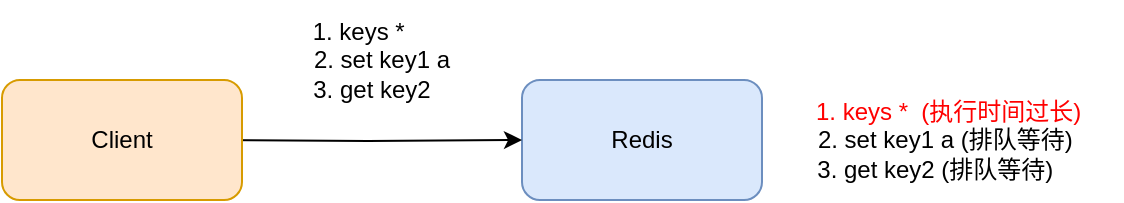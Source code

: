 <mxfile version="14.2.7" type="github">
  <diagram id="QkE70ecwvoWwlbfHRQDF" name="Page-1">
    <mxGraphModel dx="946" dy="536" grid="1" gridSize="10" guides="1" tooltips="1" connect="1" arrows="1" fold="1" page="1" pageScale="1" pageWidth="827" pageHeight="1169" math="0" shadow="0">
      <root>
        <mxCell id="0" />
        <mxCell id="1" parent="0" />
        <mxCell id="-rR85xrTGjNECqCwPGyY-2" value="Redis" style="rounded=1;whiteSpace=wrap;html=1;fillColor=#dae8fc;strokeColor=#6c8ebf;" vertex="1" parent="1">
          <mxGeometry x="330" y="190" width="120" height="60" as="geometry" />
        </mxCell>
        <mxCell id="-rR85xrTGjNECqCwPGyY-5" style="edgeStyle=orthogonalEdgeStyle;rounded=0;orthogonalLoop=1;jettySize=auto;html=1;exitX=0.875;exitY=0.5;exitDx=0;exitDy=0;exitPerimeter=0;entryX=0;entryY=0.5;entryDx=0;entryDy=0;" edge="1" parent="1" target="-rR85xrTGjNECqCwPGyY-2">
          <mxGeometry relative="1" as="geometry">
            <mxPoint x="175" y="220" as="sourcePoint" />
          </mxGeometry>
        </mxCell>
        <mxCell id="-rR85xrTGjNECqCwPGyY-6" value="Client" style="rounded=1;whiteSpace=wrap;html=1;fillColor=#ffe6cc;strokeColor=#d79b00;" vertex="1" parent="1">
          <mxGeometry x="70" y="190" width="120" height="60" as="geometry" />
        </mxCell>
        <mxCell id="-rR85xrTGjNECqCwPGyY-7" value="1. keys *&amp;nbsp; &amp;nbsp; &amp;nbsp; &amp;nbsp;&lt;br&gt;2. set key1 a&lt;br&gt;3. get key2&amp;nbsp; &amp;nbsp;" style="text;html=1;strokeColor=none;fillColor=none;align=center;verticalAlign=middle;whiteSpace=wrap;rounded=0;" vertex="1" parent="1">
          <mxGeometry x="200" y="150" width="120" height="60" as="geometry" />
        </mxCell>
        <mxCell id="-rR85xrTGjNECqCwPGyY-8" value="&lt;font color=&quot;#ff0000&quot;&gt;1. keys *&amp;nbsp; (执行时间过长)&amp;nbsp;&lt;/font&gt;&lt;br&gt;2. set key1 a (排队等待)&amp;nbsp;&amp;nbsp;&lt;br&gt;3. get key2 (排队等待)&amp;nbsp; &amp;nbsp; &amp;nbsp;" style="text;html=1;strokeColor=none;fillColor=none;align=center;verticalAlign=middle;whiteSpace=wrap;rounded=0;" vertex="1" parent="1">
          <mxGeometry x="460" y="195" width="170" height="50" as="geometry" />
        </mxCell>
      </root>
    </mxGraphModel>
  </diagram>
</mxfile>
